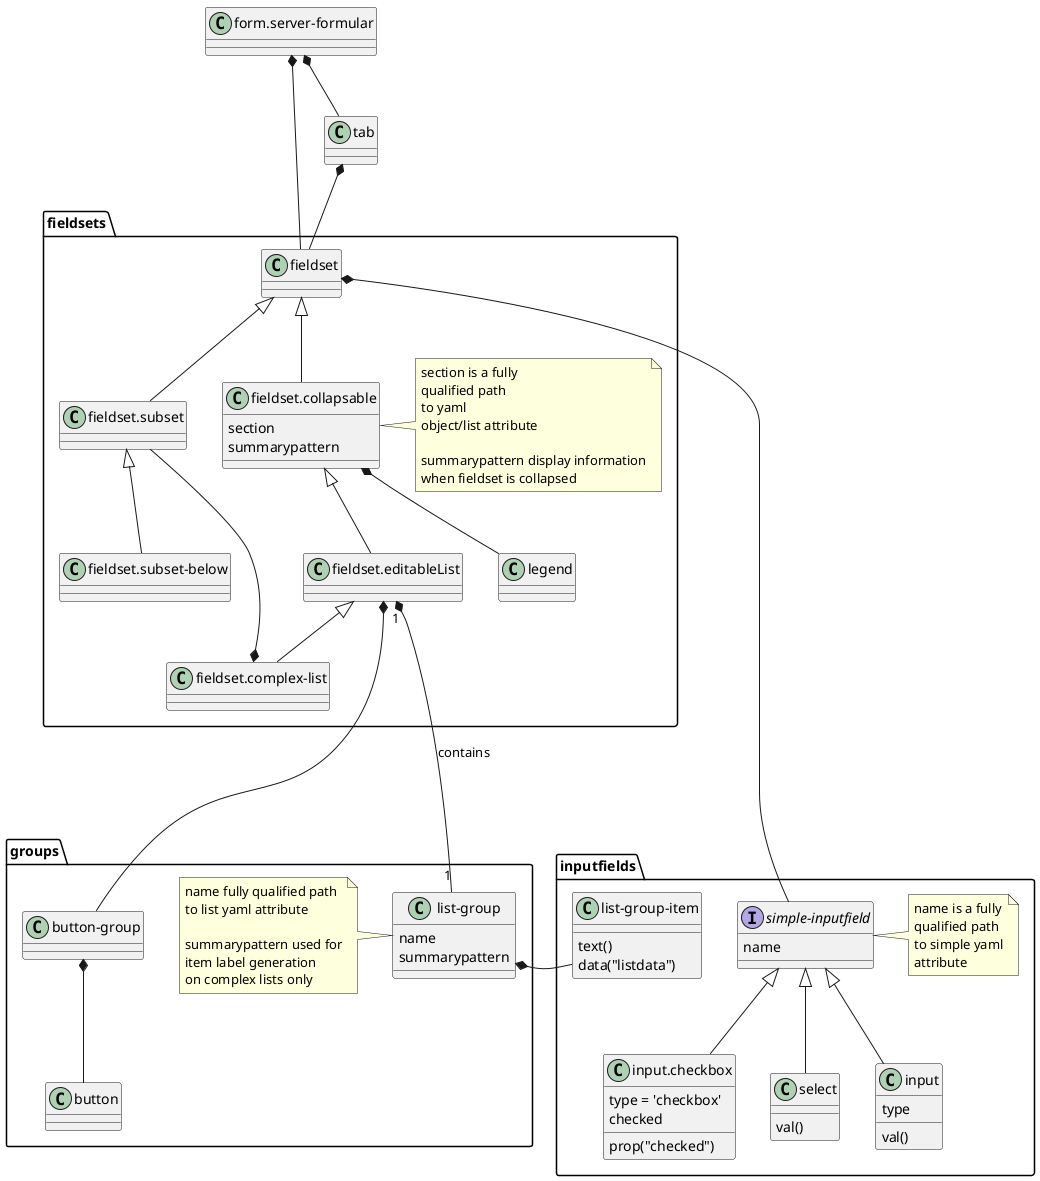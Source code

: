 @startuml
set namespaceSeparator $$

class form.server-formular


class tab

package fieldsets {
    class fieldset
    class fieldset.collapsable {
          section
          summarypattern
    }
    note right of fieldset.collapsable: section is a fully\nqualified path\nto yaml\nobject/list attribute\n\n\
summarypattern display information\nwhen fieldset is collapsed

    class fieldset.editableList
    class fieldset.subset
    class fieldset.subset-below
    class fieldset.complex-list

    class legend
}

package groups {
    class button-group
    class button

    class list-group {
        name
        summarypattern
    }
    note left of "list-group":name fully qualified path\nto list yaml attribute\n\n\
summarypattern used for\nitem label generation\non complex lists only

}


package inputfields {

    interface simple-inputfield {
        name
    }
    note right of "simple-inputfield":name is a fully\nqualified path\nto simple yaml\nattribute

    class input {
        type
        val()
    }
    class input.checkbox {
        type = 'checkbox'
        checked
        prop("checked")
    }

    class select {
        val()
    }

    class list-group-item {
        text()
        data("listdata")
    }
}


input -up-|> "simple-inputfield"
input.checkbox -up-|> "simple-inputfield"
select -up-|> "simple-inputfield"

"fieldset.collapsable" -up-|> fieldset
"fieldset.editableList" -up-|> fieldset.collapsable
"fieldset.complex-list" -up-|> "fieldset.editableList"
"fieldset.subset" -up-|> fieldset
"fieldset.subset-below" -up-|> "fieldset.subset"

"form.server-formular" *-- fieldset
"form.server-formular" *-- tab
tab *-- fieldset


"fieldset.editableList" "1" *-down- "1" "list-group" : contains
"fieldset.editableList" *---- "button-group"
"button-group" *-- "button"
"list-group" *-right---- "list-group-item"

"list-group" -[hidden]left- "button-group"

fieldset *-right---- "simple-inputfield"
"fieldset.collapsable" *-- legend

"fieldset.complex-list" *-left- "fieldset.subset"

@enduml
